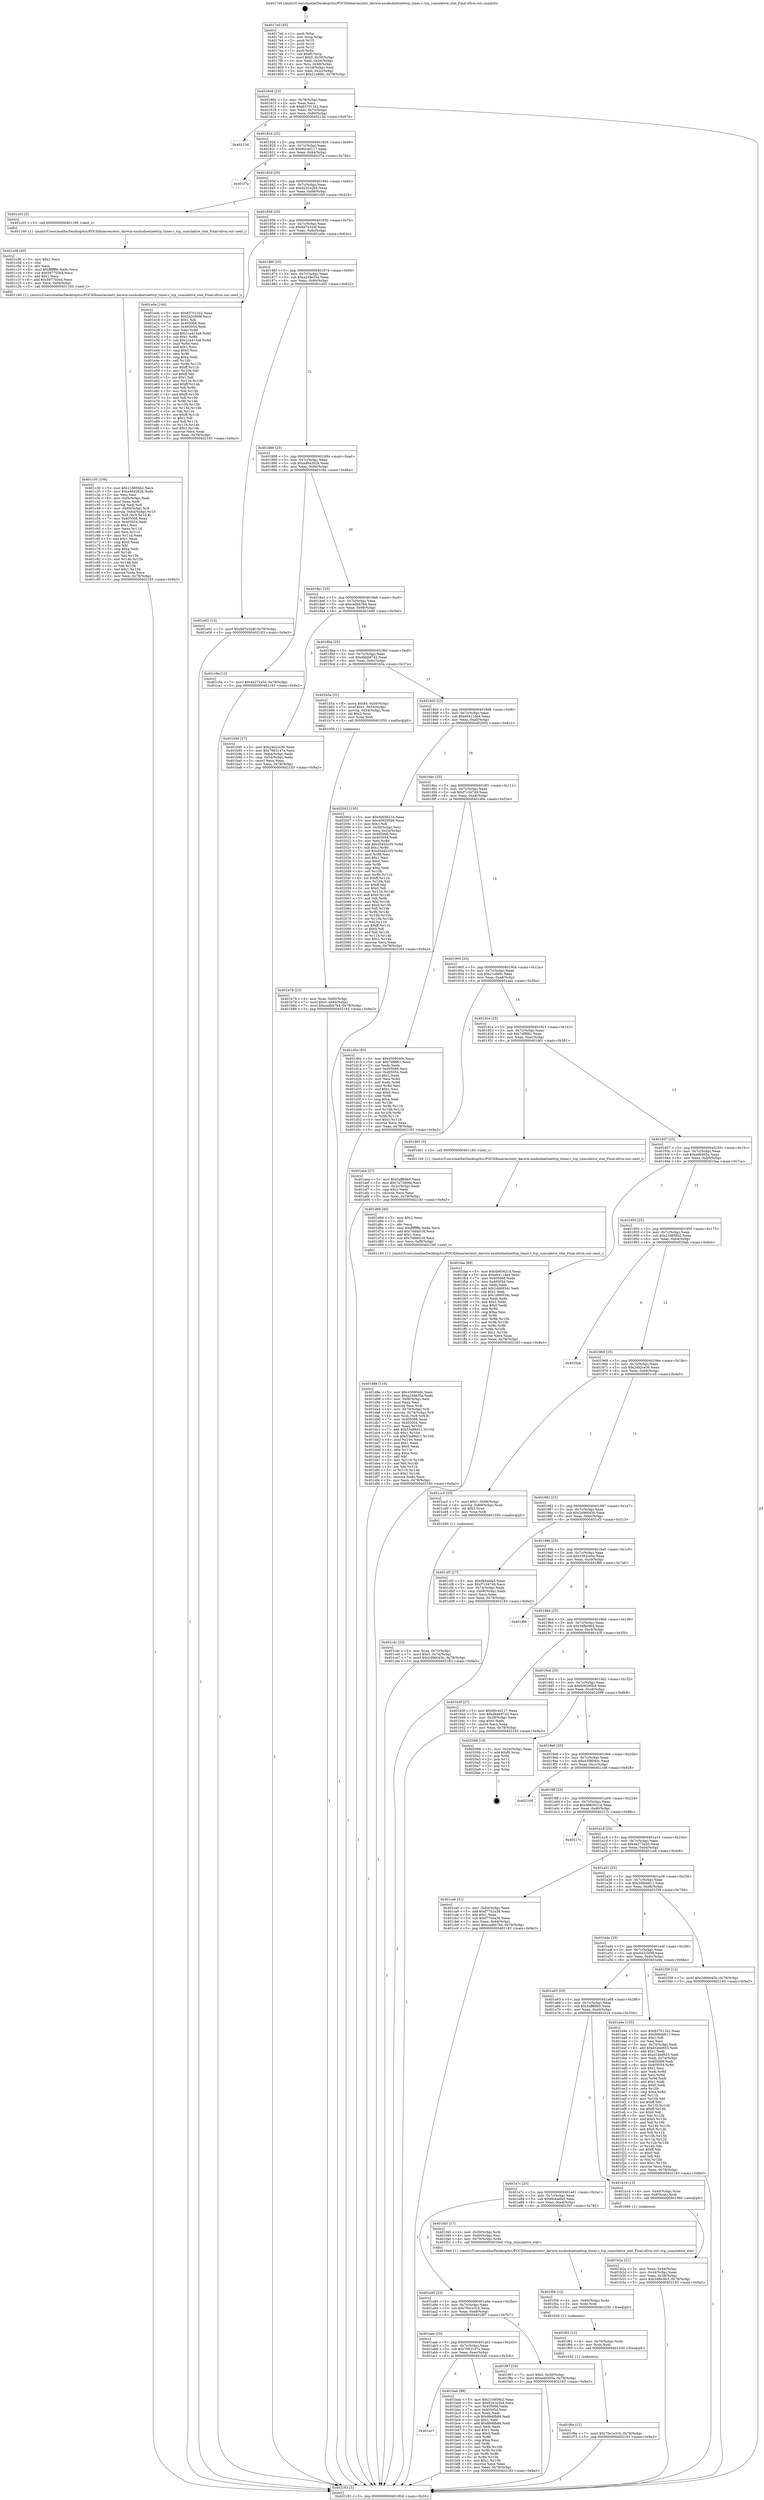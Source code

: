 digraph "0x4017e0" {
  label = "0x4017e0 (/mnt/c/Users/mathe/Desktop/tcc/POCII/binaries/extr_darwin-xnubsdnetinettcp_timer.c_tcp_cumulative_stat_Final-ollvm.out::main(0))"
  labelloc = "t"
  node[shape=record]

  Entry [label="",width=0.3,height=0.3,shape=circle,fillcolor=black,style=filled]
  "0x40180d" [label="{
     0x40180d [23]\l
     | [instrs]\l
     &nbsp;&nbsp;0x40180d \<+3\>: mov -0x78(%rbp),%eax\l
     &nbsp;&nbsp;0x401810 \<+2\>: mov %eax,%ecx\l
     &nbsp;&nbsp;0x401812 \<+6\>: sub $0x837011b2,%ecx\l
     &nbsp;&nbsp;0x401818 \<+3\>: mov %eax,-0x7c(%rbp)\l
     &nbsp;&nbsp;0x40181b \<+3\>: mov %ecx,-0x80(%rbp)\l
     &nbsp;&nbsp;0x40181e \<+6\>: je 000000000040215d \<main+0x97d\>\l
  }"]
  "0x40215d" [label="{
     0x40215d\l
  }", style=dashed]
  "0x401824" [label="{
     0x401824 [25]\l
     | [instrs]\l
     &nbsp;&nbsp;0x401824 \<+5\>: jmp 0000000000401829 \<main+0x49\>\l
     &nbsp;&nbsp;0x401829 \<+3\>: mov -0x7c(%rbp),%eax\l
     &nbsp;&nbsp;0x40182c \<+5\>: sub $0x90c4d117,%eax\l
     &nbsp;&nbsp;0x401831 \<+6\>: mov %eax,-0x84(%rbp)\l
     &nbsp;&nbsp;0x401837 \<+6\>: je 0000000000401f7a \<main+0x79a\>\l
  }"]
  Exit [label="",width=0.3,height=0.3,shape=circle,fillcolor=black,style=filled,peripheries=2]
  "0x401f7a" [label="{
     0x401f7a\l
  }", style=dashed]
  "0x40183d" [label="{
     0x40183d [25]\l
     | [instrs]\l
     &nbsp;&nbsp;0x40183d \<+5\>: jmp 0000000000401842 \<main+0x62\>\l
     &nbsp;&nbsp;0x401842 \<+3\>: mov -0x7c(%rbp),%eax\l
     &nbsp;&nbsp;0x401845 \<+5\>: sub $0x9241e2b4,%eax\l
     &nbsp;&nbsp;0x40184a \<+6\>: mov %eax,-0x88(%rbp)\l
     &nbsp;&nbsp;0x401850 \<+6\>: je 0000000000401c03 \<main+0x423\>\l
  }"]
  "0x401f6e" [label="{
     0x401f6e [12]\l
     | [instrs]\l
     &nbsp;&nbsp;0x401f6e \<+7\>: movl $0x75e1e31b,-0x78(%rbp)\l
     &nbsp;&nbsp;0x401f75 \<+5\>: jmp 0000000000402183 \<main+0x9a3\>\l
  }"]
  "0x401c03" [label="{
     0x401c03 [5]\l
     | [instrs]\l
     &nbsp;&nbsp;0x401c03 \<+5\>: call 0000000000401160 \<next_i\>\l
     | [calls]\l
     &nbsp;&nbsp;0x401160 \{1\} (/mnt/c/Users/mathe/Desktop/tcc/POCII/binaries/extr_darwin-xnubsdnetinettcp_timer.c_tcp_cumulative_stat_Final-ollvm.out::next_i)\l
  }"]
  "0x401856" [label="{
     0x401856 [25]\l
     | [instrs]\l
     &nbsp;&nbsp;0x401856 \<+5\>: jmp 000000000040185b \<main+0x7b\>\l
     &nbsp;&nbsp;0x40185b \<+3\>: mov -0x7c(%rbp),%eax\l
     &nbsp;&nbsp;0x40185e \<+5\>: sub $0x9d7e32df,%eax\l
     &nbsp;&nbsp;0x401863 \<+6\>: mov %eax,-0x8c(%rbp)\l
     &nbsp;&nbsp;0x401869 \<+6\>: je 0000000000401e0e \<main+0x62e\>\l
  }"]
  "0x401f62" [label="{
     0x401f62 [12]\l
     | [instrs]\l
     &nbsp;&nbsp;0x401f62 \<+4\>: mov -0x70(%rbp),%rdx\l
     &nbsp;&nbsp;0x401f66 \<+3\>: mov %rdx,%rdi\l
     &nbsp;&nbsp;0x401f69 \<+5\>: call 0000000000401030 \<free@plt\>\l
     | [calls]\l
     &nbsp;&nbsp;0x401030 \{1\} (unknown)\l
  }"]
  "0x401e0e" [label="{
     0x401e0e [144]\l
     | [instrs]\l
     &nbsp;&nbsp;0x401e0e \<+5\>: mov $0x837011b2,%eax\l
     &nbsp;&nbsp;0x401e13 \<+5\>: mov $0x542c509f,%ecx\l
     &nbsp;&nbsp;0x401e18 \<+2\>: mov $0x1,%dl\l
     &nbsp;&nbsp;0x401e1a \<+7\>: mov 0x405068,%esi\l
     &nbsp;&nbsp;0x401e21 \<+7\>: mov 0x405054,%edi\l
     &nbsp;&nbsp;0x401e28 \<+3\>: mov %esi,%r8d\l
     &nbsp;&nbsp;0x401e2b \<+7\>: add $0x1ca415a8,%r8d\l
     &nbsp;&nbsp;0x401e32 \<+4\>: sub $0x1,%r8d\l
     &nbsp;&nbsp;0x401e36 \<+7\>: sub $0x1ca415a8,%r8d\l
     &nbsp;&nbsp;0x401e3d \<+4\>: imul %r8d,%esi\l
     &nbsp;&nbsp;0x401e41 \<+3\>: and $0x1,%esi\l
     &nbsp;&nbsp;0x401e44 \<+3\>: cmp $0x0,%esi\l
     &nbsp;&nbsp;0x401e47 \<+4\>: sete %r9b\l
     &nbsp;&nbsp;0x401e4b \<+3\>: cmp $0xa,%edi\l
     &nbsp;&nbsp;0x401e4e \<+4\>: setl %r10b\l
     &nbsp;&nbsp;0x401e52 \<+3\>: mov %r9b,%r11b\l
     &nbsp;&nbsp;0x401e55 \<+4\>: xor $0xff,%r11b\l
     &nbsp;&nbsp;0x401e59 \<+3\>: mov %r10b,%bl\l
     &nbsp;&nbsp;0x401e5c \<+3\>: xor $0xff,%bl\l
     &nbsp;&nbsp;0x401e5f \<+3\>: xor $0x1,%dl\l
     &nbsp;&nbsp;0x401e62 \<+3\>: mov %r11b,%r14b\l
     &nbsp;&nbsp;0x401e65 \<+4\>: and $0xff,%r14b\l
     &nbsp;&nbsp;0x401e69 \<+3\>: and %dl,%r9b\l
     &nbsp;&nbsp;0x401e6c \<+3\>: mov %bl,%r15b\l
     &nbsp;&nbsp;0x401e6f \<+4\>: and $0xff,%r15b\l
     &nbsp;&nbsp;0x401e73 \<+3\>: and %dl,%r10b\l
     &nbsp;&nbsp;0x401e76 \<+3\>: or %r9b,%r14b\l
     &nbsp;&nbsp;0x401e79 \<+3\>: or %r10b,%r15b\l
     &nbsp;&nbsp;0x401e7c \<+3\>: xor %r15b,%r14b\l
     &nbsp;&nbsp;0x401e7f \<+3\>: or %bl,%r11b\l
     &nbsp;&nbsp;0x401e82 \<+4\>: xor $0xff,%r11b\l
     &nbsp;&nbsp;0x401e86 \<+3\>: or $0x1,%dl\l
     &nbsp;&nbsp;0x401e89 \<+3\>: and %dl,%r11b\l
     &nbsp;&nbsp;0x401e8c \<+3\>: or %r11b,%r14b\l
     &nbsp;&nbsp;0x401e8f \<+4\>: test $0x1,%r14b\l
     &nbsp;&nbsp;0x401e93 \<+3\>: cmovne %ecx,%eax\l
     &nbsp;&nbsp;0x401e96 \<+3\>: mov %eax,-0x78(%rbp)\l
     &nbsp;&nbsp;0x401e99 \<+5\>: jmp 0000000000402183 \<main+0x9a3\>\l
  }"]
  "0x40186f" [label="{
     0x40186f [25]\l
     | [instrs]\l
     &nbsp;&nbsp;0x40186f \<+5\>: jmp 0000000000401874 \<main+0x94\>\l
     &nbsp;&nbsp;0x401874 \<+3\>: mov -0x7c(%rbp),%eax\l
     &nbsp;&nbsp;0x401877 \<+5\>: sub $0xa249e35a,%eax\l
     &nbsp;&nbsp;0x40187c \<+6\>: mov %eax,-0x90(%rbp)\l
     &nbsp;&nbsp;0x401882 \<+6\>: je 0000000000401e02 \<main+0x622\>\l
  }"]
  "0x401f56" [label="{
     0x401f56 [12]\l
     | [instrs]\l
     &nbsp;&nbsp;0x401f56 \<+4\>: mov -0x60(%rbp),%rdx\l
     &nbsp;&nbsp;0x401f5a \<+3\>: mov %rdx,%rdi\l
     &nbsp;&nbsp;0x401f5d \<+5\>: call 0000000000401030 \<free@plt\>\l
     | [calls]\l
     &nbsp;&nbsp;0x401030 \{1\} (unknown)\l
  }"]
  "0x401e02" [label="{
     0x401e02 [12]\l
     | [instrs]\l
     &nbsp;&nbsp;0x401e02 \<+7\>: movl $0x9d7e32df,-0x78(%rbp)\l
     &nbsp;&nbsp;0x401e09 \<+5\>: jmp 0000000000402183 \<main+0x9a3\>\l
  }"]
  "0x401888" [label="{
     0x401888 [25]\l
     | [instrs]\l
     &nbsp;&nbsp;0x401888 \<+5\>: jmp 000000000040188d \<main+0xad\>\l
     &nbsp;&nbsp;0x40188d \<+3\>: mov -0x7c(%rbp),%eax\l
     &nbsp;&nbsp;0x401890 \<+5\>: sub $0xa484262b,%eax\l
     &nbsp;&nbsp;0x401895 \<+6\>: mov %eax,-0x94(%rbp)\l
     &nbsp;&nbsp;0x40189b \<+6\>: je 0000000000401c9a \<main+0x4ba\>\l
  }"]
  "0x401d8e" [label="{
     0x401d8e [116]\l
     | [instrs]\l
     &nbsp;&nbsp;0x401d8e \<+5\>: mov $0x4308040c,%ecx\l
     &nbsp;&nbsp;0x401d93 \<+5\>: mov $0xa249e35a,%edx\l
     &nbsp;&nbsp;0x401d98 \<+6\>: mov -0xf8(%rbp),%esi\l
     &nbsp;&nbsp;0x401d9e \<+3\>: imul %eax,%esi\l
     &nbsp;&nbsp;0x401da1 \<+3\>: movslq %esi,%rdi\l
     &nbsp;&nbsp;0x401da4 \<+4\>: mov -0x70(%rbp),%r8\l
     &nbsp;&nbsp;0x401da8 \<+4\>: movslq -0x74(%rbp),%r9\l
     &nbsp;&nbsp;0x401dac \<+4\>: mov %rdi,(%r8,%r9,8)\l
     &nbsp;&nbsp;0x401db0 \<+7\>: mov 0x405068,%eax\l
     &nbsp;&nbsp;0x401db7 \<+7\>: mov 0x405054,%esi\l
     &nbsp;&nbsp;0x401dbe \<+3\>: mov %eax,%r10d\l
     &nbsp;&nbsp;0x401dc1 \<+7\>: add $0x53a88d11,%r10d\l
     &nbsp;&nbsp;0x401dc8 \<+4\>: sub $0x1,%r10d\l
     &nbsp;&nbsp;0x401dcc \<+7\>: sub $0x53a88d11,%r10d\l
     &nbsp;&nbsp;0x401dd3 \<+4\>: imul %r10d,%eax\l
     &nbsp;&nbsp;0x401dd7 \<+3\>: and $0x1,%eax\l
     &nbsp;&nbsp;0x401dda \<+3\>: cmp $0x0,%eax\l
     &nbsp;&nbsp;0x401ddd \<+4\>: sete %r11b\l
     &nbsp;&nbsp;0x401de1 \<+3\>: cmp $0xa,%esi\l
     &nbsp;&nbsp;0x401de4 \<+3\>: setl %bl\l
     &nbsp;&nbsp;0x401de7 \<+3\>: mov %r11b,%r14b\l
     &nbsp;&nbsp;0x401dea \<+3\>: and %bl,%r14b\l
     &nbsp;&nbsp;0x401ded \<+3\>: xor %bl,%r11b\l
     &nbsp;&nbsp;0x401df0 \<+3\>: or %r11b,%r14b\l
     &nbsp;&nbsp;0x401df3 \<+4\>: test $0x1,%r14b\l
     &nbsp;&nbsp;0x401df7 \<+3\>: cmovne %edx,%ecx\l
     &nbsp;&nbsp;0x401dfa \<+3\>: mov %ecx,-0x78(%rbp)\l
     &nbsp;&nbsp;0x401dfd \<+5\>: jmp 0000000000402183 \<main+0x9a3\>\l
  }"]
  "0x401c9a" [label="{
     0x401c9a [12]\l
     | [instrs]\l
     &nbsp;&nbsp;0x401c9a \<+7\>: movl $0x4e272a50,-0x78(%rbp)\l
     &nbsp;&nbsp;0x401ca1 \<+5\>: jmp 0000000000402183 \<main+0x9a3\>\l
  }"]
  "0x4018a1" [label="{
     0x4018a1 [25]\l
     | [instrs]\l
     &nbsp;&nbsp;0x4018a1 \<+5\>: jmp 00000000004018a6 \<main+0xc6\>\l
     &nbsp;&nbsp;0x4018a6 \<+3\>: mov -0x7c(%rbp),%eax\l
     &nbsp;&nbsp;0x4018a9 \<+5\>: sub $0xcadbb764,%eax\l
     &nbsp;&nbsp;0x4018ae \<+6\>: mov %eax,-0x98(%rbp)\l
     &nbsp;&nbsp;0x4018b4 \<+6\>: je 0000000000401b90 \<main+0x3b0\>\l
  }"]
  "0x401d66" [label="{
     0x401d66 [40]\l
     | [instrs]\l
     &nbsp;&nbsp;0x401d66 \<+5\>: mov $0x2,%ecx\l
     &nbsp;&nbsp;0x401d6b \<+1\>: cltd\l
     &nbsp;&nbsp;0x401d6c \<+2\>: idiv %ecx\l
     &nbsp;&nbsp;0x401d6e \<+6\>: imul $0xfffffffe,%edx,%ecx\l
     &nbsp;&nbsp;0x401d74 \<+6\>: add $0x7dddd15f,%ecx\l
     &nbsp;&nbsp;0x401d7a \<+3\>: add $0x1,%ecx\l
     &nbsp;&nbsp;0x401d7d \<+6\>: sub $0x7dddd15f,%ecx\l
     &nbsp;&nbsp;0x401d83 \<+6\>: mov %ecx,-0xf8(%rbp)\l
     &nbsp;&nbsp;0x401d89 \<+5\>: call 0000000000401160 \<next_i\>\l
     | [calls]\l
     &nbsp;&nbsp;0x401160 \{1\} (/mnt/c/Users/mathe/Desktop/tcc/POCII/binaries/extr_darwin-xnubsdnetinettcp_timer.c_tcp_cumulative_stat_Final-ollvm.out::next_i)\l
  }"]
  "0x401b90" [label="{
     0x401b90 [27]\l
     | [instrs]\l
     &nbsp;&nbsp;0x401b90 \<+5\>: mov $0x24b2ce36,%eax\l
     &nbsp;&nbsp;0x401b95 \<+5\>: mov $0x7983147a,%ecx\l
     &nbsp;&nbsp;0x401b9a \<+3\>: mov -0x64(%rbp),%edx\l
     &nbsp;&nbsp;0x401b9d \<+3\>: cmp -0x54(%rbp),%edx\l
     &nbsp;&nbsp;0x401ba0 \<+3\>: cmovl %ecx,%eax\l
     &nbsp;&nbsp;0x401ba3 \<+3\>: mov %eax,-0x78(%rbp)\l
     &nbsp;&nbsp;0x401ba6 \<+5\>: jmp 0000000000402183 \<main+0x9a3\>\l
  }"]
  "0x4018ba" [label="{
     0x4018ba [25]\l
     | [instrs]\l
     &nbsp;&nbsp;0x4018ba \<+5\>: jmp 00000000004018bf \<main+0xdf\>\l
     &nbsp;&nbsp;0x4018bf \<+3\>: mov -0x7c(%rbp),%eax\l
     &nbsp;&nbsp;0x4018c2 \<+5\>: sub $0xdbbb9742,%eax\l
     &nbsp;&nbsp;0x4018c7 \<+6\>: mov %eax,-0x9c(%rbp)\l
     &nbsp;&nbsp;0x4018cd \<+6\>: je 0000000000401b5a \<main+0x37a\>\l
  }"]
  "0x401cdc" [label="{
     0x401cdc [23]\l
     | [instrs]\l
     &nbsp;&nbsp;0x401cdc \<+4\>: mov %rax,-0x70(%rbp)\l
     &nbsp;&nbsp;0x401ce0 \<+7\>: movl $0x0,-0x74(%rbp)\l
     &nbsp;&nbsp;0x401ce7 \<+7\>: movl $0x2d96045b,-0x78(%rbp)\l
     &nbsp;&nbsp;0x401cee \<+5\>: jmp 0000000000402183 \<main+0x9a3\>\l
  }"]
  "0x401b5a" [label="{
     0x401b5a [31]\l
     | [instrs]\l
     &nbsp;&nbsp;0x401b5a \<+8\>: movq $0x64,-0x50(%rbp)\l
     &nbsp;&nbsp;0x401b62 \<+7\>: movl $0x1,-0x54(%rbp)\l
     &nbsp;&nbsp;0x401b69 \<+4\>: movslq -0x54(%rbp),%rax\l
     &nbsp;&nbsp;0x401b6d \<+4\>: shl $0x3,%rax\l
     &nbsp;&nbsp;0x401b71 \<+3\>: mov %rax,%rdi\l
     &nbsp;&nbsp;0x401b74 \<+5\>: call 0000000000401050 \<malloc@plt\>\l
     | [calls]\l
     &nbsp;&nbsp;0x401050 \{1\} (unknown)\l
  }"]
  "0x4018d3" [label="{
     0x4018d3 [25]\l
     | [instrs]\l
     &nbsp;&nbsp;0x4018d3 \<+5\>: jmp 00000000004018d8 \<main+0xf8\>\l
     &nbsp;&nbsp;0x4018d8 \<+3\>: mov -0x7c(%rbp),%eax\l
     &nbsp;&nbsp;0x4018db \<+5\>: sub $0xe6411de4,%eax\l
     &nbsp;&nbsp;0x4018e0 \<+6\>: mov %eax,-0xa0(%rbp)\l
     &nbsp;&nbsp;0x4018e6 \<+6\>: je 0000000000402002 \<main+0x822\>\l
  }"]
  "0x401c30" [label="{
     0x401c30 [106]\l
     | [instrs]\l
     &nbsp;&nbsp;0x401c30 \<+5\>: mov $0x216856b2,%ecx\l
     &nbsp;&nbsp;0x401c35 \<+5\>: mov $0xa484262b,%edx\l
     &nbsp;&nbsp;0x401c3a \<+2\>: xor %esi,%esi\l
     &nbsp;&nbsp;0x401c3c \<+6\>: mov -0xf4(%rbp),%edi\l
     &nbsp;&nbsp;0x401c42 \<+3\>: imul %eax,%edi\l
     &nbsp;&nbsp;0x401c45 \<+3\>: movslq %edi,%r8\l
     &nbsp;&nbsp;0x401c48 \<+4\>: mov -0x60(%rbp),%r9\l
     &nbsp;&nbsp;0x401c4c \<+4\>: movslq -0x64(%rbp),%r10\l
     &nbsp;&nbsp;0x401c50 \<+4\>: mov %r8,(%r9,%r10,8)\l
     &nbsp;&nbsp;0x401c54 \<+7\>: mov 0x405068,%eax\l
     &nbsp;&nbsp;0x401c5b \<+7\>: mov 0x405054,%edi\l
     &nbsp;&nbsp;0x401c62 \<+3\>: sub $0x1,%esi\l
     &nbsp;&nbsp;0x401c65 \<+3\>: mov %eax,%r11d\l
     &nbsp;&nbsp;0x401c68 \<+3\>: add %esi,%r11d\l
     &nbsp;&nbsp;0x401c6b \<+4\>: imul %r11d,%eax\l
     &nbsp;&nbsp;0x401c6f \<+3\>: and $0x1,%eax\l
     &nbsp;&nbsp;0x401c72 \<+3\>: cmp $0x0,%eax\l
     &nbsp;&nbsp;0x401c75 \<+3\>: sete %bl\l
     &nbsp;&nbsp;0x401c78 \<+3\>: cmp $0xa,%edi\l
     &nbsp;&nbsp;0x401c7b \<+4\>: setl %r14b\l
     &nbsp;&nbsp;0x401c7f \<+3\>: mov %bl,%r15b\l
     &nbsp;&nbsp;0x401c82 \<+3\>: and %r14b,%r15b\l
     &nbsp;&nbsp;0x401c85 \<+3\>: xor %r14b,%bl\l
     &nbsp;&nbsp;0x401c88 \<+3\>: or %bl,%r15b\l
     &nbsp;&nbsp;0x401c8b \<+4\>: test $0x1,%r15b\l
     &nbsp;&nbsp;0x401c8f \<+3\>: cmovne %edx,%ecx\l
     &nbsp;&nbsp;0x401c92 \<+3\>: mov %ecx,-0x78(%rbp)\l
     &nbsp;&nbsp;0x401c95 \<+5\>: jmp 0000000000402183 \<main+0x9a3\>\l
  }"]
  "0x402002" [label="{
     0x402002 [150]\l
     | [instrs]\l
     &nbsp;&nbsp;0x402002 \<+5\>: mov $0x4b65621d,%eax\l
     &nbsp;&nbsp;0x402007 \<+5\>: mov $0x406295b9,%ecx\l
     &nbsp;&nbsp;0x40200c \<+2\>: mov $0x1,%dl\l
     &nbsp;&nbsp;0x40200e \<+3\>: mov -0x30(%rbp),%esi\l
     &nbsp;&nbsp;0x402011 \<+3\>: mov %esi,-0x24(%rbp)\l
     &nbsp;&nbsp;0x402014 \<+7\>: mov 0x405068,%esi\l
     &nbsp;&nbsp;0x40201b \<+7\>: mov 0x405054,%edi\l
     &nbsp;&nbsp;0x402022 \<+3\>: mov %esi,%r8d\l
     &nbsp;&nbsp;0x402025 \<+7\>: add $0xd54d2c35,%r8d\l
     &nbsp;&nbsp;0x40202c \<+4\>: sub $0x1,%r8d\l
     &nbsp;&nbsp;0x402030 \<+7\>: sub $0xd54d2c35,%r8d\l
     &nbsp;&nbsp;0x402037 \<+4\>: imul %r8d,%esi\l
     &nbsp;&nbsp;0x40203b \<+3\>: and $0x1,%esi\l
     &nbsp;&nbsp;0x40203e \<+3\>: cmp $0x0,%esi\l
     &nbsp;&nbsp;0x402041 \<+4\>: sete %r9b\l
     &nbsp;&nbsp;0x402045 \<+3\>: cmp $0xa,%edi\l
     &nbsp;&nbsp;0x402048 \<+4\>: setl %r10b\l
     &nbsp;&nbsp;0x40204c \<+3\>: mov %r9b,%r11b\l
     &nbsp;&nbsp;0x40204f \<+4\>: xor $0xff,%r11b\l
     &nbsp;&nbsp;0x402053 \<+3\>: mov %r10b,%bl\l
     &nbsp;&nbsp;0x402056 \<+3\>: xor $0xff,%bl\l
     &nbsp;&nbsp;0x402059 \<+3\>: xor $0x0,%dl\l
     &nbsp;&nbsp;0x40205c \<+3\>: mov %r11b,%r14b\l
     &nbsp;&nbsp;0x40205f \<+4\>: and $0x0,%r14b\l
     &nbsp;&nbsp;0x402063 \<+3\>: and %dl,%r9b\l
     &nbsp;&nbsp;0x402066 \<+3\>: mov %bl,%r15b\l
     &nbsp;&nbsp;0x402069 \<+4\>: and $0x0,%r15b\l
     &nbsp;&nbsp;0x40206d \<+3\>: and %dl,%r10b\l
     &nbsp;&nbsp;0x402070 \<+3\>: or %r9b,%r14b\l
     &nbsp;&nbsp;0x402073 \<+3\>: or %r10b,%r15b\l
     &nbsp;&nbsp;0x402076 \<+3\>: xor %r15b,%r14b\l
     &nbsp;&nbsp;0x402079 \<+3\>: or %bl,%r11b\l
     &nbsp;&nbsp;0x40207c \<+4\>: xor $0xff,%r11b\l
     &nbsp;&nbsp;0x402080 \<+3\>: or $0x0,%dl\l
     &nbsp;&nbsp;0x402083 \<+3\>: and %dl,%r11b\l
     &nbsp;&nbsp;0x402086 \<+3\>: or %r11b,%r14b\l
     &nbsp;&nbsp;0x402089 \<+4\>: test $0x1,%r14b\l
     &nbsp;&nbsp;0x40208d \<+3\>: cmovne %ecx,%eax\l
     &nbsp;&nbsp;0x402090 \<+3\>: mov %eax,-0x78(%rbp)\l
     &nbsp;&nbsp;0x402093 \<+5\>: jmp 0000000000402183 \<main+0x9a3\>\l
  }"]
  "0x4018ec" [label="{
     0x4018ec [25]\l
     | [instrs]\l
     &nbsp;&nbsp;0x4018ec \<+5\>: jmp 00000000004018f1 \<main+0x111\>\l
     &nbsp;&nbsp;0x4018f1 \<+3\>: mov -0x7c(%rbp),%eax\l
     &nbsp;&nbsp;0x4018f4 \<+5\>: sub $0xf7c34749,%eax\l
     &nbsp;&nbsp;0x4018f9 \<+6\>: mov %eax,-0xa4(%rbp)\l
     &nbsp;&nbsp;0x4018ff \<+6\>: je 0000000000401d0e \<main+0x52e\>\l
  }"]
  "0x401c08" [label="{
     0x401c08 [40]\l
     | [instrs]\l
     &nbsp;&nbsp;0x401c08 \<+5\>: mov $0x2,%ecx\l
     &nbsp;&nbsp;0x401c0d \<+1\>: cltd\l
     &nbsp;&nbsp;0x401c0e \<+2\>: idiv %ecx\l
     &nbsp;&nbsp;0x401c10 \<+6\>: imul $0xfffffffe,%edx,%ecx\l
     &nbsp;&nbsp;0x401c16 \<+6\>: sub $0x587703e4,%ecx\l
     &nbsp;&nbsp;0x401c1c \<+3\>: add $0x1,%ecx\l
     &nbsp;&nbsp;0x401c1f \<+6\>: add $0x587703e4,%ecx\l
     &nbsp;&nbsp;0x401c25 \<+6\>: mov %ecx,-0xf4(%rbp)\l
     &nbsp;&nbsp;0x401c2b \<+5\>: call 0000000000401160 \<next_i\>\l
     | [calls]\l
     &nbsp;&nbsp;0x401160 \{1\} (/mnt/c/Users/mathe/Desktop/tcc/POCII/binaries/extr_darwin-xnubsdnetinettcp_timer.c_tcp_cumulative_stat_Final-ollvm.out::next_i)\l
  }"]
  "0x401d0e" [label="{
     0x401d0e [83]\l
     | [instrs]\l
     &nbsp;&nbsp;0x401d0e \<+5\>: mov $0x4308040c,%eax\l
     &nbsp;&nbsp;0x401d13 \<+5\>: mov $0x7df8f61,%ecx\l
     &nbsp;&nbsp;0x401d18 \<+2\>: xor %edx,%edx\l
     &nbsp;&nbsp;0x401d1a \<+7\>: mov 0x405068,%esi\l
     &nbsp;&nbsp;0x401d21 \<+7\>: mov 0x405054,%edi\l
     &nbsp;&nbsp;0x401d28 \<+3\>: sub $0x1,%edx\l
     &nbsp;&nbsp;0x401d2b \<+3\>: mov %esi,%r8d\l
     &nbsp;&nbsp;0x401d2e \<+3\>: add %edx,%r8d\l
     &nbsp;&nbsp;0x401d31 \<+4\>: imul %r8d,%esi\l
     &nbsp;&nbsp;0x401d35 \<+3\>: and $0x1,%esi\l
     &nbsp;&nbsp;0x401d38 \<+3\>: cmp $0x0,%esi\l
     &nbsp;&nbsp;0x401d3b \<+4\>: sete %r9b\l
     &nbsp;&nbsp;0x401d3f \<+3\>: cmp $0xa,%edi\l
     &nbsp;&nbsp;0x401d42 \<+4\>: setl %r10b\l
     &nbsp;&nbsp;0x401d46 \<+3\>: mov %r9b,%r11b\l
     &nbsp;&nbsp;0x401d49 \<+3\>: and %r10b,%r11b\l
     &nbsp;&nbsp;0x401d4c \<+3\>: xor %r10b,%r9b\l
     &nbsp;&nbsp;0x401d4f \<+3\>: or %r9b,%r11b\l
     &nbsp;&nbsp;0x401d52 \<+4\>: test $0x1,%r11b\l
     &nbsp;&nbsp;0x401d56 \<+3\>: cmovne %ecx,%eax\l
     &nbsp;&nbsp;0x401d59 \<+3\>: mov %eax,-0x78(%rbp)\l
     &nbsp;&nbsp;0x401d5c \<+5\>: jmp 0000000000402183 \<main+0x9a3\>\l
  }"]
  "0x401905" [label="{
     0x401905 [25]\l
     | [instrs]\l
     &nbsp;&nbsp;0x401905 \<+5\>: jmp 000000000040190a \<main+0x12a\>\l
     &nbsp;&nbsp;0x40190a \<+3\>: mov -0x7c(%rbp),%eax\l
     &nbsp;&nbsp;0x40190d \<+5\>: sub $0x21e90fc,%eax\l
     &nbsp;&nbsp;0x401912 \<+6\>: mov %eax,-0xa8(%rbp)\l
     &nbsp;&nbsp;0x401918 \<+6\>: je 0000000000401aea \<main+0x30a\>\l
  }"]
  "0x401ac7" [label="{
     0x401ac7\l
  }", style=dashed]
  "0x401aea" [label="{
     0x401aea [27]\l
     | [instrs]\l
     &nbsp;&nbsp;0x401aea \<+5\>: mov $0x5aff89b5,%eax\l
     &nbsp;&nbsp;0x401aef \<+5\>: mov $0x7a73d09e,%ecx\l
     &nbsp;&nbsp;0x401af4 \<+3\>: mov -0x2c(%rbp),%edx\l
     &nbsp;&nbsp;0x401af7 \<+3\>: cmp $0x2,%edx\l
     &nbsp;&nbsp;0x401afa \<+3\>: cmovne %ecx,%eax\l
     &nbsp;&nbsp;0x401afd \<+3\>: mov %eax,-0x78(%rbp)\l
     &nbsp;&nbsp;0x401b00 \<+5\>: jmp 0000000000402183 \<main+0x9a3\>\l
  }"]
  "0x40191e" [label="{
     0x40191e [25]\l
     | [instrs]\l
     &nbsp;&nbsp;0x40191e \<+5\>: jmp 0000000000401923 \<main+0x143\>\l
     &nbsp;&nbsp;0x401923 \<+3\>: mov -0x7c(%rbp),%eax\l
     &nbsp;&nbsp;0x401926 \<+5\>: sub $0x7df8f61,%eax\l
     &nbsp;&nbsp;0x40192b \<+6\>: mov %eax,-0xac(%rbp)\l
     &nbsp;&nbsp;0x401931 \<+6\>: je 0000000000401d61 \<main+0x581\>\l
  }"]
  "0x402183" [label="{
     0x402183 [5]\l
     | [instrs]\l
     &nbsp;&nbsp;0x402183 \<+5\>: jmp 000000000040180d \<main+0x2d\>\l
  }"]
  "0x4017e0" [label="{
     0x4017e0 [45]\l
     | [instrs]\l
     &nbsp;&nbsp;0x4017e0 \<+1\>: push %rbp\l
     &nbsp;&nbsp;0x4017e1 \<+3\>: mov %rsp,%rbp\l
     &nbsp;&nbsp;0x4017e4 \<+2\>: push %r15\l
     &nbsp;&nbsp;0x4017e6 \<+2\>: push %r14\l
     &nbsp;&nbsp;0x4017e8 \<+2\>: push %r12\l
     &nbsp;&nbsp;0x4017ea \<+1\>: push %rbx\l
     &nbsp;&nbsp;0x4017eb \<+7\>: sub $0xf0,%rsp\l
     &nbsp;&nbsp;0x4017f2 \<+7\>: movl $0x0,-0x30(%rbp)\l
     &nbsp;&nbsp;0x4017f9 \<+3\>: mov %edi,-0x34(%rbp)\l
     &nbsp;&nbsp;0x4017fc \<+4\>: mov %rsi,-0x40(%rbp)\l
     &nbsp;&nbsp;0x401800 \<+3\>: mov -0x34(%rbp),%edi\l
     &nbsp;&nbsp;0x401803 \<+3\>: mov %edi,-0x2c(%rbp)\l
     &nbsp;&nbsp;0x401806 \<+7\>: movl $0x21e90fc,-0x78(%rbp)\l
  }"]
  "0x401bab" [label="{
     0x401bab [88]\l
     | [instrs]\l
     &nbsp;&nbsp;0x401bab \<+5\>: mov $0x216856b2,%eax\l
     &nbsp;&nbsp;0x401bb0 \<+5\>: mov $0x9241e2b4,%ecx\l
     &nbsp;&nbsp;0x401bb5 \<+7\>: mov 0x405068,%edx\l
     &nbsp;&nbsp;0x401bbc \<+7\>: mov 0x405054,%esi\l
     &nbsp;&nbsp;0x401bc3 \<+2\>: mov %edx,%edi\l
     &nbsp;&nbsp;0x401bc5 \<+6\>: sub $0x8fe6fb88,%edi\l
     &nbsp;&nbsp;0x401bcb \<+3\>: sub $0x1,%edi\l
     &nbsp;&nbsp;0x401bce \<+6\>: add $0x8fe6fb88,%edi\l
     &nbsp;&nbsp;0x401bd4 \<+3\>: imul %edi,%edx\l
     &nbsp;&nbsp;0x401bd7 \<+3\>: and $0x1,%edx\l
     &nbsp;&nbsp;0x401bda \<+3\>: cmp $0x0,%edx\l
     &nbsp;&nbsp;0x401bdd \<+4\>: sete %r8b\l
     &nbsp;&nbsp;0x401be1 \<+3\>: cmp $0xa,%esi\l
     &nbsp;&nbsp;0x401be4 \<+4\>: setl %r9b\l
     &nbsp;&nbsp;0x401be8 \<+3\>: mov %r8b,%r10b\l
     &nbsp;&nbsp;0x401beb \<+3\>: and %r9b,%r10b\l
     &nbsp;&nbsp;0x401bee \<+3\>: xor %r9b,%r8b\l
     &nbsp;&nbsp;0x401bf1 \<+3\>: or %r8b,%r10b\l
     &nbsp;&nbsp;0x401bf4 \<+4\>: test $0x1,%r10b\l
     &nbsp;&nbsp;0x401bf8 \<+3\>: cmovne %ecx,%eax\l
     &nbsp;&nbsp;0x401bfb \<+3\>: mov %eax,-0x78(%rbp)\l
     &nbsp;&nbsp;0x401bfe \<+5\>: jmp 0000000000402183 \<main+0x9a3\>\l
  }"]
  "0x401d61" [label="{
     0x401d61 [5]\l
     | [instrs]\l
     &nbsp;&nbsp;0x401d61 \<+5\>: call 0000000000401160 \<next_i\>\l
     | [calls]\l
     &nbsp;&nbsp;0x401160 \{1\} (/mnt/c/Users/mathe/Desktop/tcc/POCII/binaries/extr_darwin-xnubsdnetinettcp_timer.c_tcp_cumulative_stat_Final-ollvm.out::next_i)\l
  }"]
  "0x401937" [label="{
     0x401937 [25]\l
     | [instrs]\l
     &nbsp;&nbsp;0x401937 \<+5\>: jmp 000000000040193c \<main+0x15c\>\l
     &nbsp;&nbsp;0x40193c \<+3\>: mov -0x7c(%rbp),%eax\l
     &nbsp;&nbsp;0x40193f \<+5\>: sub $0xed0505a,%eax\l
     &nbsp;&nbsp;0x401944 \<+6\>: mov %eax,-0xb0(%rbp)\l
     &nbsp;&nbsp;0x40194a \<+6\>: je 0000000000401faa \<main+0x7ca\>\l
  }"]
  "0x401aae" [label="{
     0x401aae [25]\l
     | [instrs]\l
     &nbsp;&nbsp;0x401aae \<+5\>: jmp 0000000000401ab3 \<main+0x2d3\>\l
     &nbsp;&nbsp;0x401ab3 \<+3\>: mov -0x7c(%rbp),%eax\l
     &nbsp;&nbsp;0x401ab6 \<+5\>: sub $0x7983147a,%eax\l
     &nbsp;&nbsp;0x401abb \<+6\>: mov %eax,-0xec(%rbp)\l
     &nbsp;&nbsp;0x401ac1 \<+6\>: je 0000000000401bab \<main+0x3cb\>\l
  }"]
  "0x401faa" [label="{
     0x401faa [88]\l
     | [instrs]\l
     &nbsp;&nbsp;0x401faa \<+5\>: mov $0x4b65621d,%eax\l
     &nbsp;&nbsp;0x401faf \<+5\>: mov $0xe6411de4,%ecx\l
     &nbsp;&nbsp;0x401fb4 \<+7\>: mov 0x405068,%edx\l
     &nbsp;&nbsp;0x401fbb \<+7\>: mov 0x405054,%esi\l
     &nbsp;&nbsp;0x401fc2 \<+2\>: mov %edx,%edi\l
     &nbsp;&nbsp;0x401fc4 \<+6\>: add $0x1d66934c,%edi\l
     &nbsp;&nbsp;0x401fca \<+3\>: sub $0x1,%edi\l
     &nbsp;&nbsp;0x401fcd \<+6\>: sub $0x1d66934c,%edi\l
     &nbsp;&nbsp;0x401fd3 \<+3\>: imul %edi,%edx\l
     &nbsp;&nbsp;0x401fd6 \<+3\>: and $0x1,%edx\l
     &nbsp;&nbsp;0x401fd9 \<+3\>: cmp $0x0,%edx\l
     &nbsp;&nbsp;0x401fdc \<+4\>: sete %r8b\l
     &nbsp;&nbsp;0x401fe0 \<+3\>: cmp $0xa,%esi\l
     &nbsp;&nbsp;0x401fe3 \<+4\>: setl %r9b\l
     &nbsp;&nbsp;0x401fe7 \<+3\>: mov %r8b,%r10b\l
     &nbsp;&nbsp;0x401fea \<+3\>: and %r9b,%r10b\l
     &nbsp;&nbsp;0x401fed \<+3\>: xor %r9b,%r8b\l
     &nbsp;&nbsp;0x401ff0 \<+3\>: or %r8b,%r10b\l
     &nbsp;&nbsp;0x401ff3 \<+4\>: test $0x1,%r10b\l
     &nbsp;&nbsp;0x401ff7 \<+3\>: cmovne %ecx,%eax\l
     &nbsp;&nbsp;0x401ffa \<+3\>: mov %eax,-0x78(%rbp)\l
     &nbsp;&nbsp;0x401ffd \<+5\>: jmp 0000000000402183 \<main+0x9a3\>\l
  }"]
  "0x401950" [label="{
     0x401950 [25]\l
     | [instrs]\l
     &nbsp;&nbsp;0x401950 \<+5\>: jmp 0000000000401955 \<main+0x175\>\l
     &nbsp;&nbsp;0x401955 \<+3\>: mov -0x7c(%rbp),%eax\l
     &nbsp;&nbsp;0x401958 \<+5\>: sub $0x216856b2,%eax\l
     &nbsp;&nbsp;0x40195d \<+6\>: mov %eax,-0xb4(%rbp)\l
     &nbsp;&nbsp;0x401963 \<+6\>: je 00000000004020ab \<main+0x8cb\>\l
  }"]
  "0x401f97" [label="{
     0x401f97 [19]\l
     | [instrs]\l
     &nbsp;&nbsp;0x401f97 \<+7\>: movl $0x0,-0x30(%rbp)\l
     &nbsp;&nbsp;0x401f9e \<+7\>: movl $0xed0505a,-0x78(%rbp)\l
     &nbsp;&nbsp;0x401fa5 \<+5\>: jmp 0000000000402183 \<main+0x9a3\>\l
  }"]
  "0x4020ab" [label="{
     0x4020ab\l
  }", style=dashed]
  "0x401969" [label="{
     0x401969 [25]\l
     | [instrs]\l
     &nbsp;&nbsp;0x401969 \<+5\>: jmp 000000000040196e \<main+0x18e\>\l
     &nbsp;&nbsp;0x40196e \<+3\>: mov -0x7c(%rbp),%eax\l
     &nbsp;&nbsp;0x401971 \<+5\>: sub $0x24b2ce36,%eax\l
     &nbsp;&nbsp;0x401976 \<+6\>: mov %eax,-0xb8(%rbp)\l
     &nbsp;&nbsp;0x40197c \<+6\>: je 0000000000401cc5 \<main+0x4e5\>\l
  }"]
  "0x401a95" [label="{
     0x401a95 [25]\l
     | [instrs]\l
     &nbsp;&nbsp;0x401a95 \<+5\>: jmp 0000000000401a9a \<main+0x2ba\>\l
     &nbsp;&nbsp;0x401a9a \<+3\>: mov -0x7c(%rbp),%eax\l
     &nbsp;&nbsp;0x401a9d \<+5\>: sub $0x75e1e31b,%eax\l
     &nbsp;&nbsp;0x401aa2 \<+6\>: mov %eax,-0xe8(%rbp)\l
     &nbsp;&nbsp;0x401aa8 \<+6\>: je 0000000000401f97 \<main+0x7b7\>\l
  }"]
  "0x401cc5" [label="{
     0x401cc5 [23]\l
     | [instrs]\l
     &nbsp;&nbsp;0x401cc5 \<+7\>: movl $0x1,-0x68(%rbp)\l
     &nbsp;&nbsp;0x401ccc \<+4\>: movslq -0x68(%rbp),%rax\l
     &nbsp;&nbsp;0x401cd0 \<+4\>: shl $0x3,%rax\l
     &nbsp;&nbsp;0x401cd4 \<+3\>: mov %rax,%rdi\l
     &nbsp;&nbsp;0x401cd7 \<+5\>: call 0000000000401050 \<malloc@plt\>\l
     | [calls]\l
     &nbsp;&nbsp;0x401050 \{1\} (unknown)\l
  }"]
  "0x401982" [label="{
     0x401982 [25]\l
     | [instrs]\l
     &nbsp;&nbsp;0x401982 \<+5\>: jmp 0000000000401987 \<main+0x1a7\>\l
     &nbsp;&nbsp;0x401987 \<+3\>: mov -0x7c(%rbp),%eax\l
     &nbsp;&nbsp;0x40198a \<+5\>: sub $0x2d96045b,%eax\l
     &nbsp;&nbsp;0x40198f \<+6\>: mov %eax,-0xbc(%rbp)\l
     &nbsp;&nbsp;0x401995 \<+6\>: je 0000000000401cf3 \<main+0x513\>\l
  }"]
  "0x401f45" [label="{
     0x401f45 [17]\l
     | [instrs]\l
     &nbsp;&nbsp;0x401f45 \<+4\>: mov -0x50(%rbp),%rdi\l
     &nbsp;&nbsp;0x401f49 \<+4\>: mov -0x60(%rbp),%rsi\l
     &nbsp;&nbsp;0x401f4d \<+4\>: mov -0x70(%rbp),%rdx\l
     &nbsp;&nbsp;0x401f51 \<+5\>: call 00000000004016e0 \<tcp_cumulative_stat\>\l
     | [calls]\l
     &nbsp;&nbsp;0x4016e0 \{1\} (/mnt/c/Users/mathe/Desktop/tcc/POCII/binaries/extr_darwin-xnubsdnetinettcp_timer.c_tcp_cumulative_stat_Final-ollvm.out::tcp_cumulative_stat)\l
  }"]
  "0x401cf3" [label="{
     0x401cf3 [27]\l
     | [instrs]\l
     &nbsp;&nbsp;0x401cf3 \<+5\>: mov $0x6b4aefa5,%eax\l
     &nbsp;&nbsp;0x401cf8 \<+5\>: mov $0xf7c34749,%ecx\l
     &nbsp;&nbsp;0x401cfd \<+3\>: mov -0x74(%rbp),%edx\l
     &nbsp;&nbsp;0x401d00 \<+3\>: cmp -0x68(%rbp),%edx\l
     &nbsp;&nbsp;0x401d03 \<+3\>: cmovl %ecx,%eax\l
     &nbsp;&nbsp;0x401d06 \<+3\>: mov %eax,-0x78(%rbp)\l
     &nbsp;&nbsp;0x401d09 \<+5\>: jmp 0000000000402183 \<main+0x9a3\>\l
  }"]
  "0x40199b" [label="{
     0x40199b [25]\l
     | [instrs]\l
     &nbsp;&nbsp;0x40199b \<+5\>: jmp 00000000004019a0 \<main+0x1c0\>\l
     &nbsp;&nbsp;0x4019a0 \<+3\>: mov -0x7c(%rbp),%eax\l
     &nbsp;&nbsp;0x4019a3 \<+5\>: sub $0x3392ce0a,%eax\l
     &nbsp;&nbsp;0x4019a8 \<+6\>: mov %eax,-0xc0(%rbp)\l
     &nbsp;&nbsp;0x4019ae \<+6\>: je 0000000000401f86 \<main+0x7a6\>\l
  }"]
  "0x401b79" [label="{
     0x401b79 [23]\l
     | [instrs]\l
     &nbsp;&nbsp;0x401b79 \<+4\>: mov %rax,-0x60(%rbp)\l
     &nbsp;&nbsp;0x401b7d \<+7\>: movl $0x0,-0x64(%rbp)\l
     &nbsp;&nbsp;0x401b84 \<+7\>: movl $0xcadbb764,-0x78(%rbp)\l
     &nbsp;&nbsp;0x401b8b \<+5\>: jmp 0000000000402183 \<main+0x9a3\>\l
  }"]
  "0x401f86" [label="{
     0x401f86\l
  }", style=dashed]
  "0x4019b4" [label="{
     0x4019b4 [25]\l
     | [instrs]\l
     &nbsp;&nbsp;0x4019b4 \<+5\>: jmp 00000000004019b9 \<main+0x1d9\>\l
     &nbsp;&nbsp;0x4019b9 \<+3\>: mov -0x7c(%rbp),%eax\l
     &nbsp;&nbsp;0x4019bc \<+5\>: sub $0x34fbc9b3,%eax\l
     &nbsp;&nbsp;0x4019c1 \<+6\>: mov %eax,-0xc4(%rbp)\l
     &nbsp;&nbsp;0x4019c7 \<+6\>: je 0000000000401b3f \<main+0x35f\>\l
  }"]
  "0x401b2a" [label="{
     0x401b2a [21]\l
     | [instrs]\l
     &nbsp;&nbsp;0x401b2a \<+3\>: mov %eax,-0x44(%rbp)\l
     &nbsp;&nbsp;0x401b2d \<+3\>: mov -0x44(%rbp),%eax\l
     &nbsp;&nbsp;0x401b30 \<+3\>: mov %eax,-0x28(%rbp)\l
     &nbsp;&nbsp;0x401b33 \<+7\>: movl $0x34fbc9b3,-0x78(%rbp)\l
     &nbsp;&nbsp;0x401b3a \<+5\>: jmp 0000000000402183 \<main+0x9a3\>\l
  }"]
  "0x401b3f" [label="{
     0x401b3f [27]\l
     | [instrs]\l
     &nbsp;&nbsp;0x401b3f \<+5\>: mov $0x90c4d117,%eax\l
     &nbsp;&nbsp;0x401b44 \<+5\>: mov $0xdbbb9742,%ecx\l
     &nbsp;&nbsp;0x401b49 \<+3\>: mov -0x28(%rbp),%edx\l
     &nbsp;&nbsp;0x401b4c \<+3\>: cmp $0x0,%edx\l
     &nbsp;&nbsp;0x401b4f \<+3\>: cmove %ecx,%eax\l
     &nbsp;&nbsp;0x401b52 \<+3\>: mov %eax,-0x78(%rbp)\l
     &nbsp;&nbsp;0x401b55 \<+5\>: jmp 0000000000402183 \<main+0x9a3\>\l
  }"]
  "0x4019cd" [label="{
     0x4019cd [25]\l
     | [instrs]\l
     &nbsp;&nbsp;0x4019cd \<+5\>: jmp 00000000004019d2 \<main+0x1f2\>\l
     &nbsp;&nbsp;0x4019d2 \<+3\>: mov -0x7c(%rbp),%eax\l
     &nbsp;&nbsp;0x4019d5 \<+5\>: sub $0x406295b9,%eax\l
     &nbsp;&nbsp;0x4019da \<+6\>: mov %eax,-0xc8(%rbp)\l
     &nbsp;&nbsp;0x4019e0 \<+6\>: je 0000000000402098 \<main+0x8b8\>\l
  }"]
  "0x401a7c" [label="{
     0x401a7c [25]\l
     | [instrs]\l
     &nbsp;&nbsp;0x401a7c \<+5\>: jmp 0000000000401a81 \<main+0x2a1\>\l
     &nbsp;&nbsp;0x401a81 \<+3\>: mov -0x7c(%rbp),%eax\l
     &nbsp;&nbsp;0x401a84 \<+5\>: sub $0x6b4aefa5,%eax\l
     &nbsp;&nbsp;0x401a89 \<+6\>: mov %eax,-0xe4(%rbp)\l
     &nbsp;&nbsp;0x401a8f \<+6\>: je 0000000000401f45 \<main+0x765\>\l
  }"]
  "0x402098" [label="{
     0x402098 [19]\l
     | [instrs]\l
     &nbsp;&nbsp;0x402098 \<+3\>: mov -0x24(%rbp),%eax\l
     &nbsp;&nbsp;0x40209b \<+7\>: add $0xf0,%rsp\l
     &nbsp;&nbsp;0x4020a2 \<+1\>: pop %rbx\l
     &nbsp;&nbsp;0x4020a3 \<+2\>: pop %r12\l
     &nbsp;&nbsp;0x4020a5 \<+2\>: pop %r14\l
     &nbsp;&nbsp;0x4020a7 \<+2\>: pop %r15\l
     &nbsp;&nbsp;0x4020a9 \<+1\>: pop %rbp\l
     &nbsp;&nbsp;0x4020aa \<+1\>: ret\l
  }"]
  "0x4019e6" [label="{
     0x4019e6 [25]\l
     | [instrs]\l
     &nbsp;&nbsp;0x4019e6 \<+5\>: jmp 00000000004019eb \<main+0x20b\>\l
     &nbsp;&nbsp;0x4019eb \<+3\>: mov -0x7c(%rbp),%eax\l
     &nbsp;&nbsp;0x4019ee \<+5\>: sub $0x4308040c,%eax\l
     &nbsp;&nbsp;0x4019f3 \<+6\>: mov %eax,-0xcc(%rbp)\l
     &nbsp;&nbsp;0x4019f9 \<+6\>: je 0000000000402108 \<main+0x928\>\l
  }"]
  "0x401b1d" [label="{
     0x401b1d [13]\l
     | [instrs]\l
     &nbsp;&nbsp;0x401b1d \<+4\>: mov -0x40(%rbp),%rax\l
     &nbsp;&nbsp;0x401b21 \<+4\>: mov 0x8(%rax),%rdi\l
     &nbsp;&nbsp;0x401b25 \<+5\>: call 0000000000401060 \<atoi@plt\>\l
     | [calls]\l
     &nbsp;&nbsp;0x401060 \{1\} (unknown)\l
  }"]
  "0x402108" [label="{
     0x402108\l
  }", style=dashed]
  "0x4019ff" [label="{
     0x4019ff [25]\l
     | [instrs]\l
     &nbsp;&nbsp;0x4019ff \<+5\>: jmp 0000000000401a04 \<main+0x224\>\l
     &nbsp;&nbsp;0x401a04 \<+3\>: mov -0x7c(%rbp),%eax\l
     &nbsp;&nbsp;0x401a07 \<+5\>: sub $0x4b65621d,%eax\l
     &nbsp;&nbsp;0x401a0c \<+6\>: mov %eax,-0xd0(%rbp)\l
     &nbsp;&nbsp;0x401a12 \<+6\>: je 000000000040217c \<main+0x99c\>\l
  }"]
  "0x401a63" [label="{
     0x401a63 [25]\l
     | [instrs]\l
     &nbsp;&nbsp;0x401a63 \<+5\>: jmp 0000000000401a68 \<main+0x288\>\l
     &nbsp;&nbsp;0x401a68 \<+3\>: mov -0x7c(%rbp),%eax\l
     &nbsp;&nbsp;0x401a6b \<+5\>: sub $0x5aff89b5,%eax\l
     &nbsp;&nbsp;0x401a70 \<+6\>: mov %eax,-0xe0(%rbp)\l
     &nbsp;&nbsp;0x401a76 \<+6\>: je 0000000000401b1d \<main+0x33d\>\l
  }"]
  "0x40217c" [label="{
     0x40217c\l
  }", style=dashed]
  "0x401a18" [label="{
     0x401a18 [25]\l
     | [instrs]\l
     &nbsp;&nbsp;0x401a18 \<+5\>: jmp 0000000000401a1d \<main+0x23d\>\l
     &nbsp;&nbsp;0x401a1d \<+3\>: mov -0x7c(%rbp),%eax\l
     &nbsp;&nbsp;0x401a20 \<+5\>: sub $0x4e272a50,%eax\l
     &nbsp;&nbsp;0x401a25 \<+6\>: mov %eax,-0xd4(%rbp)\l
     &nbsp;&nbsp;0x401a2b \<+6\>: je 0000000000401ca6 \<main+0x4c6\>\l
  }"]
  "0x401e9e" [label="{
     0x401e9e [155]\l
     | [instrs]\l
     &nbsp;&nbsp;0x401e9e \<+5\>: mov $0x837011b2,%eax\l
     &nbsp;&nbsp;0x401ea3 \<+5\>: mov $0x508eb611,%ecx\l
     &nbsp;&nbsp;0x401ea8 \<+2\>: mov $0x1,%dl\l
     &nbsp;&nbsp;0x401eaa \<+2\>: xor %esi,%esi\l
     &nbsp;&nbsp;0x401eac \<+3\>: mov -0x74(%rbp),%edi\l
     &nbsp;&nbsp;0x401eaf \<+6\>: add $0xd1ddd653,%edi\l
     &nbsp;&nbsp;0x401eb5 \<+3\>: add $0x1,%edi\l
     &nbsp;&nbsp;0x401eb8 \<+6\>: sub $0xd1ddd653,%edi\l
     &nbsp;&nbsp;0x401ebe \<+3\>: mov %edi,-0x74(%rbp)\l
     &nbsp;&nbsp;0x401ec1 \<+7\>: mov 0x405068,%edi\l
     &nbsp;&nbsp;0x401ec8 \<+8\>: mov 0x405054,%r8d\l
     &nbsp;&nbsp;0x401ed0 \<+3\>: sub $0x1,%esi\l
     &nbsp;&nbsp;0x401ed3 \<+3\>: mov %edi,%r9d\l
     &nbsp;&nbsp;0x401ed6 \<+3\>: add %esi,%r9d\l
     &nbsp;&nbsp;0x401ed9 \<+4\>: imul %r9d,%edi\l
     &nbsp;&nbsp;0x401edd \<+3\>: and $0x1,%edi\l
     &nbsp;&nbsp;0x401ee0 \<+3\>: cmp $0x0,%edi\l
     &nbsp;&nbsp;0x401ee3 \<+4\>: sete %r10b\l
     &nbsp;&nbsp;0x401ee7 \<+4\>: cmp $0xa,%r8d\l
     &nbsp;&nbsp;0x401eeb \<+4\>: setl %r11b\l
     &nbsp;&nbsp;0x401eef \<+3\>: mov %r10b,%bl\l
     &nbsp;&nbsp;0x401ef2 \<+3\>: xor $0xff,%bl\l
     &nbsp;&nbsp;0x401ef5 \<+3\>: mov %r11b,%r14b\l
     &nbsp;&nbsp;0x401ef8 \<+4\>: xor $0xff,%r14b\l
     &nbsp;&nbsp;0x401efc \<+3\>: xor $0x0,%dl\l
     &nbsp;&nbsp;0x401eff \<+3\>: mov %bl,%r15b\l
     &nbsp;&nbsp;0x401f02 \<+4\>: and $0x0,%r15b\l
     &nbsp;&nbsp;0x401f06 \<+3\>: and %dl,%r10b\l
     &nbsp;&nbsp;0x401f09 \<+3\>: mov %r14b,%r12b\l
     &nbsp;&nbsp;0x401f0c \<+4\>: and $0x0,%r12b\l
     &nbsp;&nbsp;0x401f10 \<+3\>: and %dl,%r11b\l
     &nbsp;&nbsp;0x401f13 \<+3\>: or %r10b,%r15b\l
     &nbsp;&nbsp;0x401f16 \<+3\>: or %r11b,%r12b\l
     &nbsp;&nbsp;0x401f19 \<+3\>: xor %r12b,%r15b\l
     &nbsp;&nbsp;0x401f1c \<+3\>: or %r14b,%bl\l
     &nbsp;&nbsp;0x401f1f \<+3\>: xor $0xff,%bl\l
     &nbsp;&nbsp;0x401f22 \<+3\>: or $0x0,%dl\l
     &nbsp;&nbsp;0x401f25 \<+2\>: and %dl,%bl\l
     &nbsp;&nbsp;0x401f27 \<+3\>: or %bl,%r15b\l
     &nbsp;&nbsp;0x401f2a \<+4\>: test $0x1,%r15b\l
     &nbsp;&nbsp;0x401f2e \<+3\>: cmovne %ecx,%eax\l
     &nbsp;&nbsp;0x401f31 \<+3\>: mov %eax,-0x78(%rbp)\l
     &nbsp;&nbsp;0x401f34 \<+5\>: jmp 0000000000402183 \<main+0x9a3\>\l
  }"]
  "0x401ca6" [label="{
     0x401ca6 [31]\l
     | [instrs]\l
     &nbsp;&nbsp;0x401ca6 \<+3\>: mov -0x64(%rbp),%eax\l
     &nbsp;&nbsp;0x401ca9 \<+5\>: add $0xf7702a38,%eax\l
     &nbsp;&nbsp;0x401cae \<+3\>: add $0x1,%eax\l
     &nbsp;&nbsp;0x401cb1 \<+5\>: sub $0xf7702a38,%eax\l
     &nbsp;&nbsp;0x401cb6 \<+3\>: mov %eax,-0x64(%rbp)\l
     &nbsp;&nbsp;0x401cb9 \<+7\>: movl $0xcadbb764,-0x78(%rbp)\l
     &nbsp;&nbsp;0x401cc0 \<+5\>: jmp 0000000000402183 \<main+0x9a3\>\l
  }"]
  "0x401a31" [label="{
     0x401a31 [25]\l
     | [instrs]\l
     &nbsp;&nbsp;0x401a31 \<+5\>: jmp 0000000000401a36 \<main+0x256\>\l
     &nbsp;&nbsp;0x401a36 \<+3\>: mov -0x7c(%rbp),%eax\l
     &nbsp;&nbsp;0x401a39 \<+5\>: sub $0x508eb611,%eax\l
     &nbsp;&nbsp;0x401a3e \<+6\>: mov %eax,-0xd8(%rbp)\l
     &nbsp;&nbsp;0x401a44 \<+6\>: je 0000000000401f39 \<main+0x759\>\l
  }"]
  "0x401a4a" [label="{
     0x401a4a [25]\l
     | [instrs]\l
     &nbsp;&nbsp;0x401a4a \<+5\>: jmp 0000000000401a4f \<main+0x26f\>\l
     &nbsp;&nbsp;0x401a4f \<+3\>: mov -0x7c(%rbp),%eax\l
     &nbsp;&nbsp;0x401a52 \<+5\>: sub $0x542c509f,%eax\l
     &nbsp;&nbsp;0x401a57 \<+6\>: mov %eax,-0xdc(%rbp)\l
     &nbsp;&nbsp;0x401a5d \<+6\>: je 0000000000401e9e \<main+0x6be\>\l
  }"]
  "0x401f39" [label="{
     0x401f39 [12]\l
     | [instrs]\l
     &nbsp;&nbsp;0x401f39 \<+7\>: movl $0x2d96045b,-0x78(%rbp)\l
     &nbsp;&nbsp;0x401f40 \<+5\>: jmp 0000000000402183 \<main+0x9a3\>\l
  }"]
  Entry -> "0x4017e0" [label=" 1"]
  "0x40180d" -> "0x40215d" [label=" 0"]
  "0x40180d" -> "0x401824" [label=" 24"]
  "0x402098" -> Exit [label=" 1"]
  "0x401824" -> "0x401f7a" [label=" 0"]
  "0x401824" -> "0x40183d" [label=" 24"]
  "0x402002" -> "0x402183" [label=" 1"]
  "0x40183d" -> "0x401c03" [label=" 1"]
  "0x40183d" -> "0x401856" [label=" 23"]
  "0x401faa" -> "0x402183" [label=" 1"]
  "0x401856" -> "0x401e0e" [label=" 1"]
  "0x401856" -> "0x40186f" [label=" 22"]
  "0x401f97" -> "0x402183" [label=" 1"]
  "0x40186f" -> "0x401e02" [label=" 1"]
  "0x40186f" -> "0x401888" [label=" 21"]
  "0x401f6e" -> "0x402183" [label=" 1"]
  "0x401888" -> "0x401c9a" [label=" 1"]
  "0x401888" -> "0x4018a1" [label=" 20"]
  "0x401f62" -> "0x401f6e" [label=" 1"]
  "0x4018a1" -> "0x401b90" [label=" 2"]
  "0x4018a1" -> "0x4018ba" [label=" 18"]
  "0x401f56" -> "0x401f62" [label=" 1"]
  "0x4018ba" -> "0x401b5a" [label=" 1"]
  "0x4018ba" -> "0x4018d3" [label=" 17"]
  "0x401f45" -> "0x401f56" [label=" 1"]
  "0x4018d3" -> "0x402002" [label=" 1"]
  "0x4018d3" -> "0x4018ec" [label=" 16"]
  "0x401f39" -> "0x402183" [label=" 1"]
  "0x4018ec" -> "0x401d0e" [label=" 1"]
  "0x4018ec" -> "0x401905" [label=" 15"]
  "0x401e9e" -> "0x402183" [label=" 1"]
  "0x401905" -> "0x401aea" [label=" 1"]
  "0x401905" -> "0x40191e" [label=" 14"]
  "0x401aea" -> "0x402183" [label=" 1"]
  "0x4017e0" -> "0x40180d" [label=" 1"]
  "0x402183" -> "0x40180d" [label=" 23"]
  "0x401e0e" -> "0x402183" [label=" 1"]
  "0x40191e" -> "0x401d61" [label=" 1"]
  "0x40191e" -> "0x401937" [label=" 13"]
  "0x401e02" -> "0x402183" [label=" 1"]
  "0x401937" -> "0x401faa" [label=" 1"]
  "0x401937" -> "0x401950" [label=" 12"]
  "0x401d66" -> "0x401d8e" [label=" 1"]
  "0x401950" -> "0x4020ab" [label=" 0"]
  "0x401950" -> "0x401969" [label=" 12"]
  "0x401d61" -> "0x401d66" [label=" 1"]
  "0x401969" -> "0x401cc5" [label=" 1"]
  "0x401969" -> "0x401982" [label=" 11"]
  "0x401cf3" -> "0x402183" [label=" 2"]
  "0x401982" -> "0x401cf3" [label=" 2"]
  "0x401982" -> "0x40199b" [label=" 9"]
  "0x401cdc" -> "0x402183" [label=" 1"]
  "0x40199b" -> "0x401f86" [label=" 0"]
  "0x40199b" -> "0x4019b4" [label=" 9"]
  "0x401ca6" -> "0x402183" [label=" 1"]
  "0x4019b4" -> "0x401b3f" [label=" 1"]
  "0x4019b4" -> "0x4019cd" [label=" 8"]
  "0x401c9a" -> "0x402183" [label=" 1"]
  "0x4019cd" -> "0x402098" [label=" 1"]
  "0x4019cd" -> "0x4019e6" [label=" 7"]
  "0x401c30" -> "0x402183" [label=" 1"]
  "0x4019e6" -> "0x402108" [label=" 0"]
  "0x4019e6" -> "0x4019ff" [label=" 7"]
  "0x401c08" -> "0x401c30" [label=" 1"]
  "0x4019ff" -> "0x40217c" [label=" 0"]
  "0x4019ff" -> "0x401a18" [label=" 7"]
  "0x401bab" -> "0x402183" [label=" 1"]
  "0x401a18" -> "0x401ca6" [label=" 1"]
  "0x401a18" -> "0x401a31" [label=" 6"]
  "0x401aae" -> "0x401ac7" [label=" 0"]
  "0x401a31" -> "0x401f39" [label=" 1"]
  "0x401a31" -> "0x401a4a" [label=" 5"]
  "0x401aae" -> "0x401bab" [label=" 1"]
  "0x401a4a" -> "0x401e9e" [label=" 1"]
  "0x401a4a" -> "0x401a63" [label=" 4"]
  "0x401c03" -> "0x401c08" [label=" 1"]
  "0x401a63" -> "0x401b1d" [label=" 1"]
  "0x401a63" -> "0x401a7c" [label=" 3"]
  "0x401b1d" -> "0x401b2a" [label=" 1"]
  "0x401b2a" -> "0x402183" [label=" 1"]
  "0x401b3f" -> "0x402183" [label=" 1"]
  "0x401b5a" -> "0x401b79" [label=" 1"]
  "0x401b79" -> "0x402183" [label=" 1"]
  "0x401b90" -> "0x402183" [label=" 2"]
  "0x401cc5" -> "0x401cdc" [label=" 1"]
  "0x401a7c" -> "0x401f45" [label=" 1"]
  "0x401a7c" -> "0x401a95" [label=" 2"]
  "0x401d0e" -> "0x402183" [label=" 1"]
  "0x401a95" -> "0x401f97" [label=" 1"]
  "0x401a95" -> "0x401aae" [label=" 1"]
  "0x401d8e" -> "0x402183" [label=" 1"]
}

